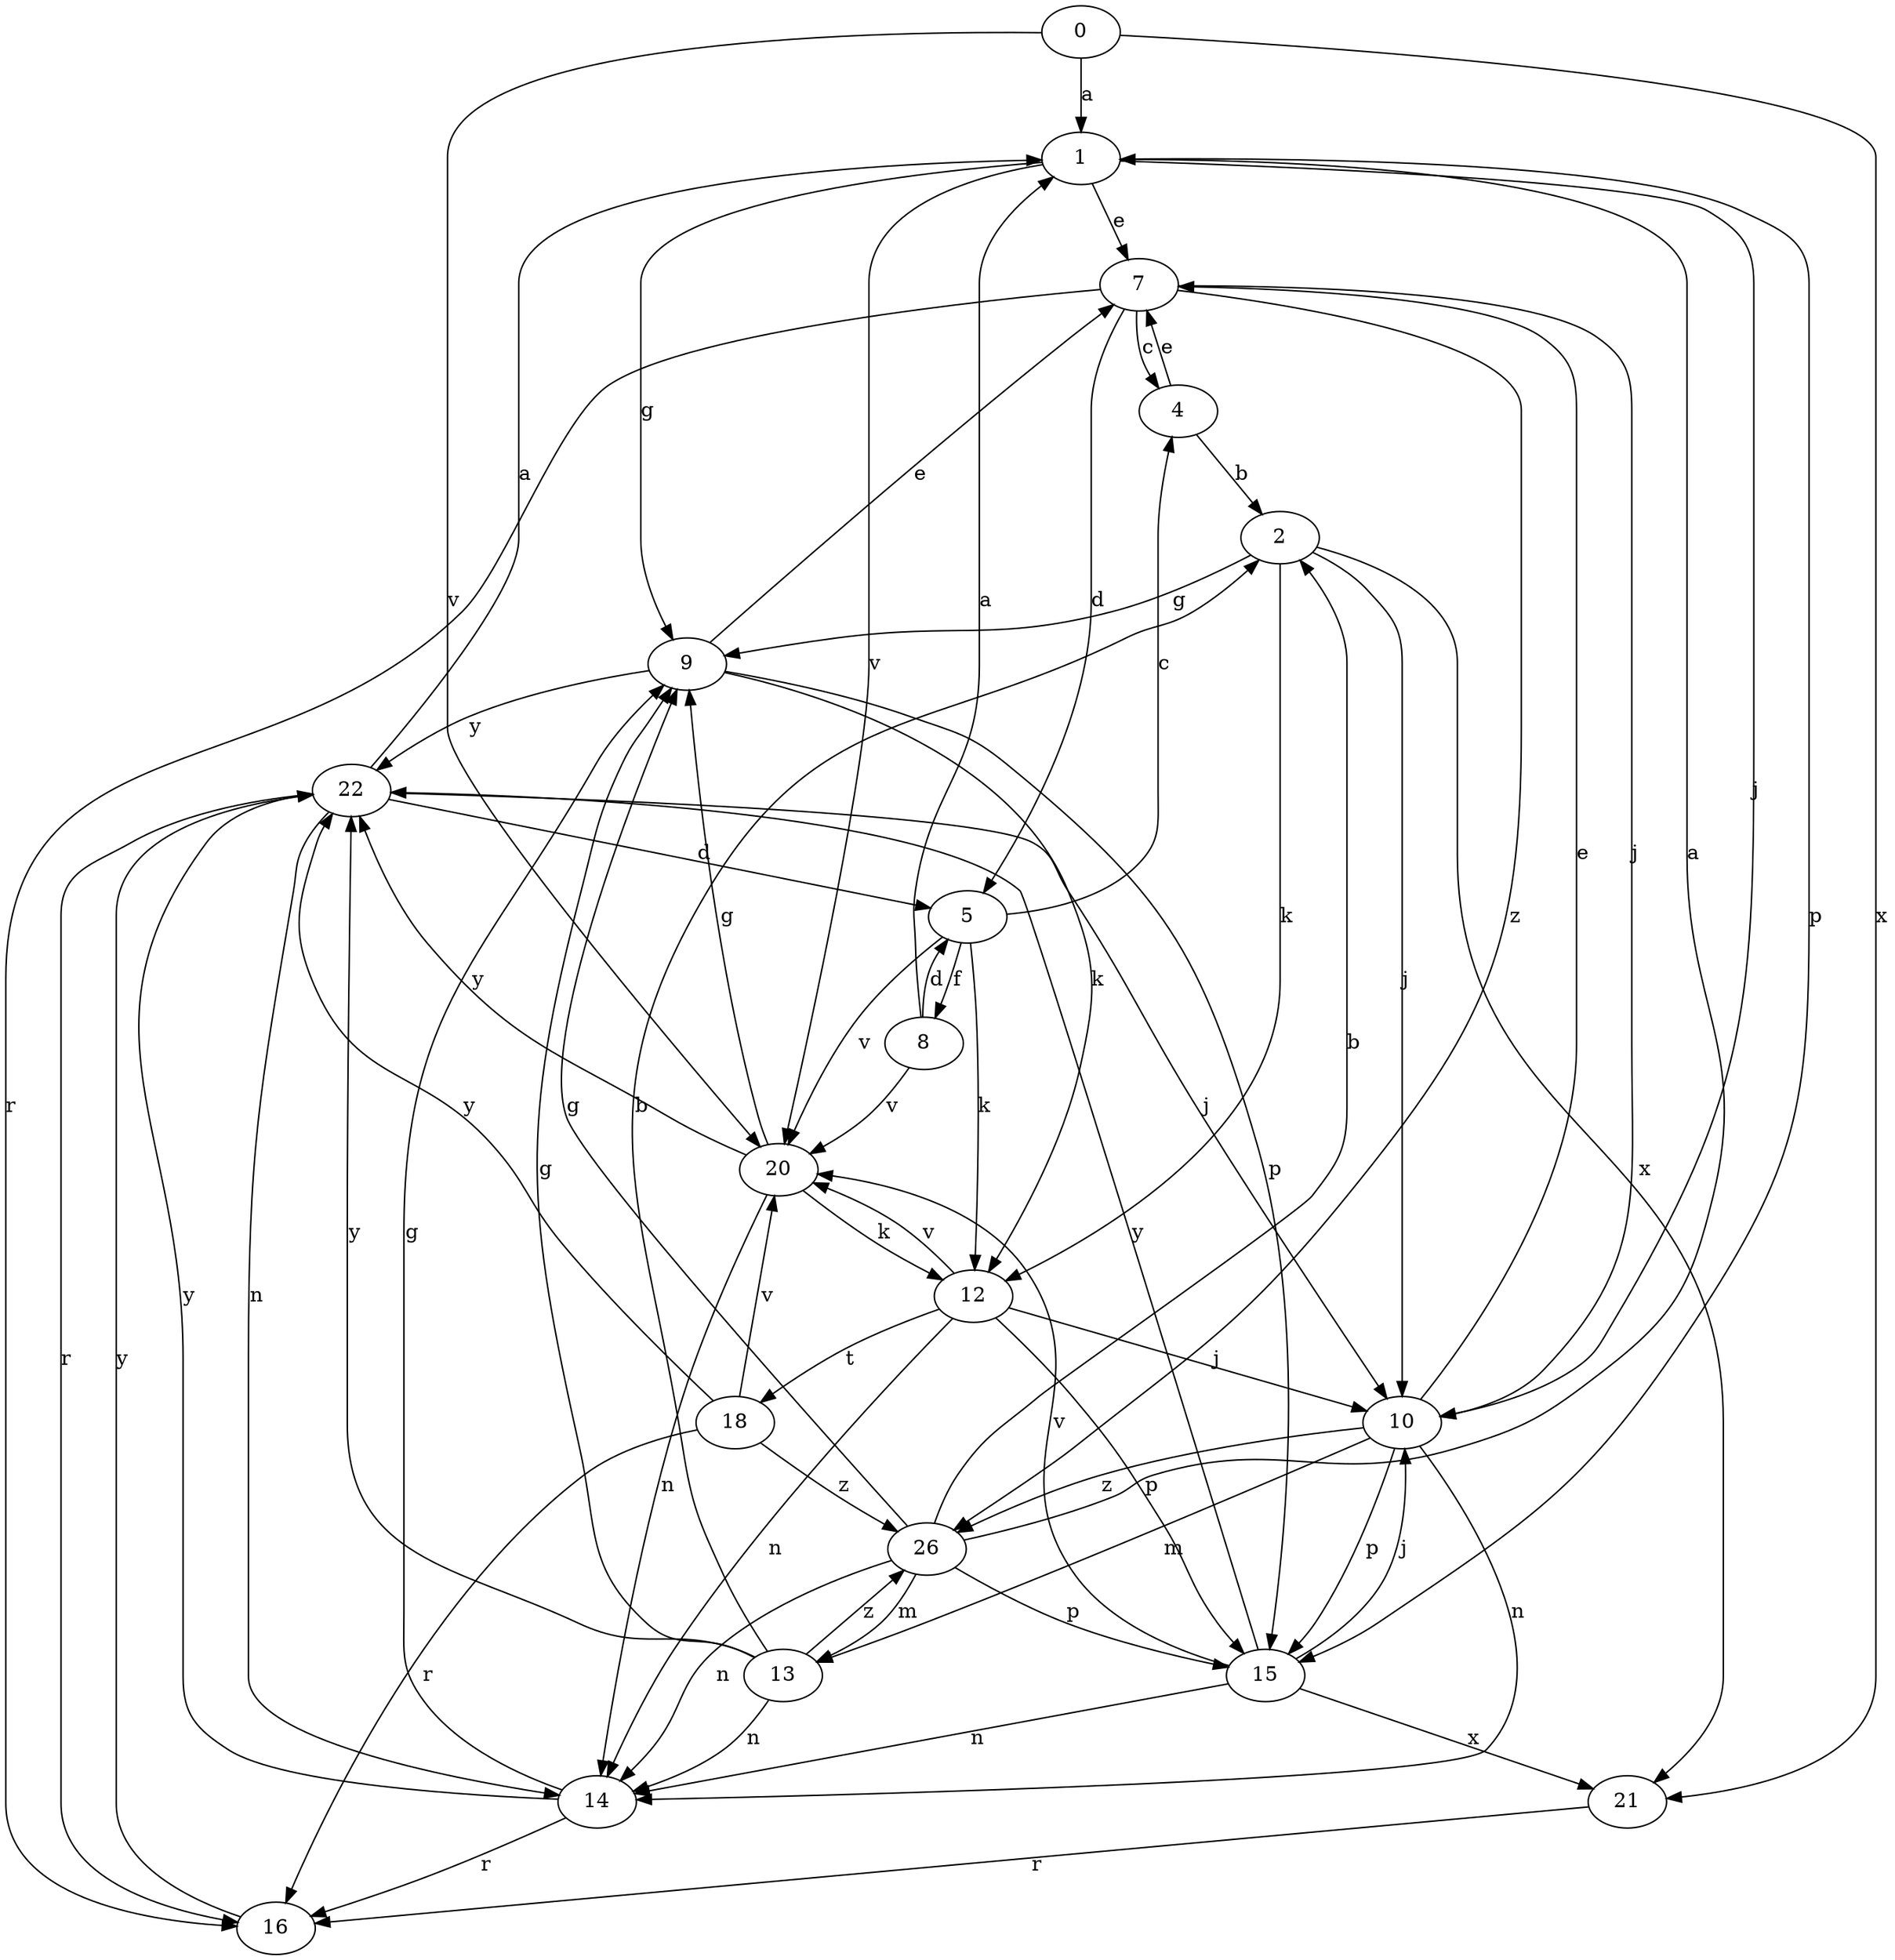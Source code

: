 strict digraph  {
1;
2;
4;
5;
7;
8;
9;
10;
0;
12;
13;
14;
15;
16;
18;
20;
21;
22;
26;
1 -> 7  [label=e];
1 -> 9  [label=g];
1 -> 10  [label=j];
1 -> 15  [label=p];
1 -> 20  [label=v];
2 -> 9  [label=g];
2 -> 10  [label=j];
2 -> 12  [label=k];
2 -> 21  [label=x];
4 -> 2  [label=b];
4 -> 7  [label=e];
5 -> 4  [label=c];
5 -> 8  [label=f];
5 -> 12  [label=k];
5 -> 20  [label=v];
7 -> 4  [label=c];
7 -> 5  [label=d];
7 -> 10  [label=j];
7 -> 16  [label=r];
7 -> 26  [label=z];
8 -> 1  [label=a];
8 -> 5  [label=d];
8 -> 20  [label=v];
9 -> 7  [label=e];
9 -> 12  [label=k];
9 -> 15  [label=p];
9 -> 22  [label=y];
10 -> 7  [label=e];
10 -> 13  [label=m];
10 -> 14  [label=n];
10 -> 15  [label=p];
10 -> 26  [label=z];
0 -> 1  [label=a];
0 -> 20  [label=v];
0 -> 21  [label=x];
12 -> 10  [label=j];
12 -> 14  [label=n];
12 -> 15  [label=p];
12 -> 18  [label=t];
12 -> 20  [label=v];
13 -> 2  [label=b];
13 -> 9  [label=g];
13 -> 14  [label=n];
13 -> 22  [label=y];
13 -> 26  [label=z];
14 -> 9  [label=g];
14 -> 16  [label=r];
14 -> 22  [label=y];
15 -> 10  [label=j];
15 -> 14  [label=n];
15 -> 20  [label=v];
15 -> 21  [label=x];
15 -> 22  [label=y];
16 -> 22  [label=y];
18 -> 16  [label=r];
18 -> 20  [label=v];
18 -> 22  [label=y];
18 -> 26  [label=z];
20 -> 9  [label=g];
20 -> 12  [label=k];
20 -> 14  [label=n];
20 -> 22  [label=y];
21 -> 16  [label=r];
22 -> 1  [label=a];
22 -> 5  [label=d];
22 -> 10  [label=j];
22 -> 14  [label=n];
22 -> 16  [label=r];
26 -> 1  [label=a];
26 -> 2  [label=b];
26 -> 9  [label=g];
26 -> 13  [label=m];
26 -> 14  [label=n];
26 -> 15  [label=p];
}
